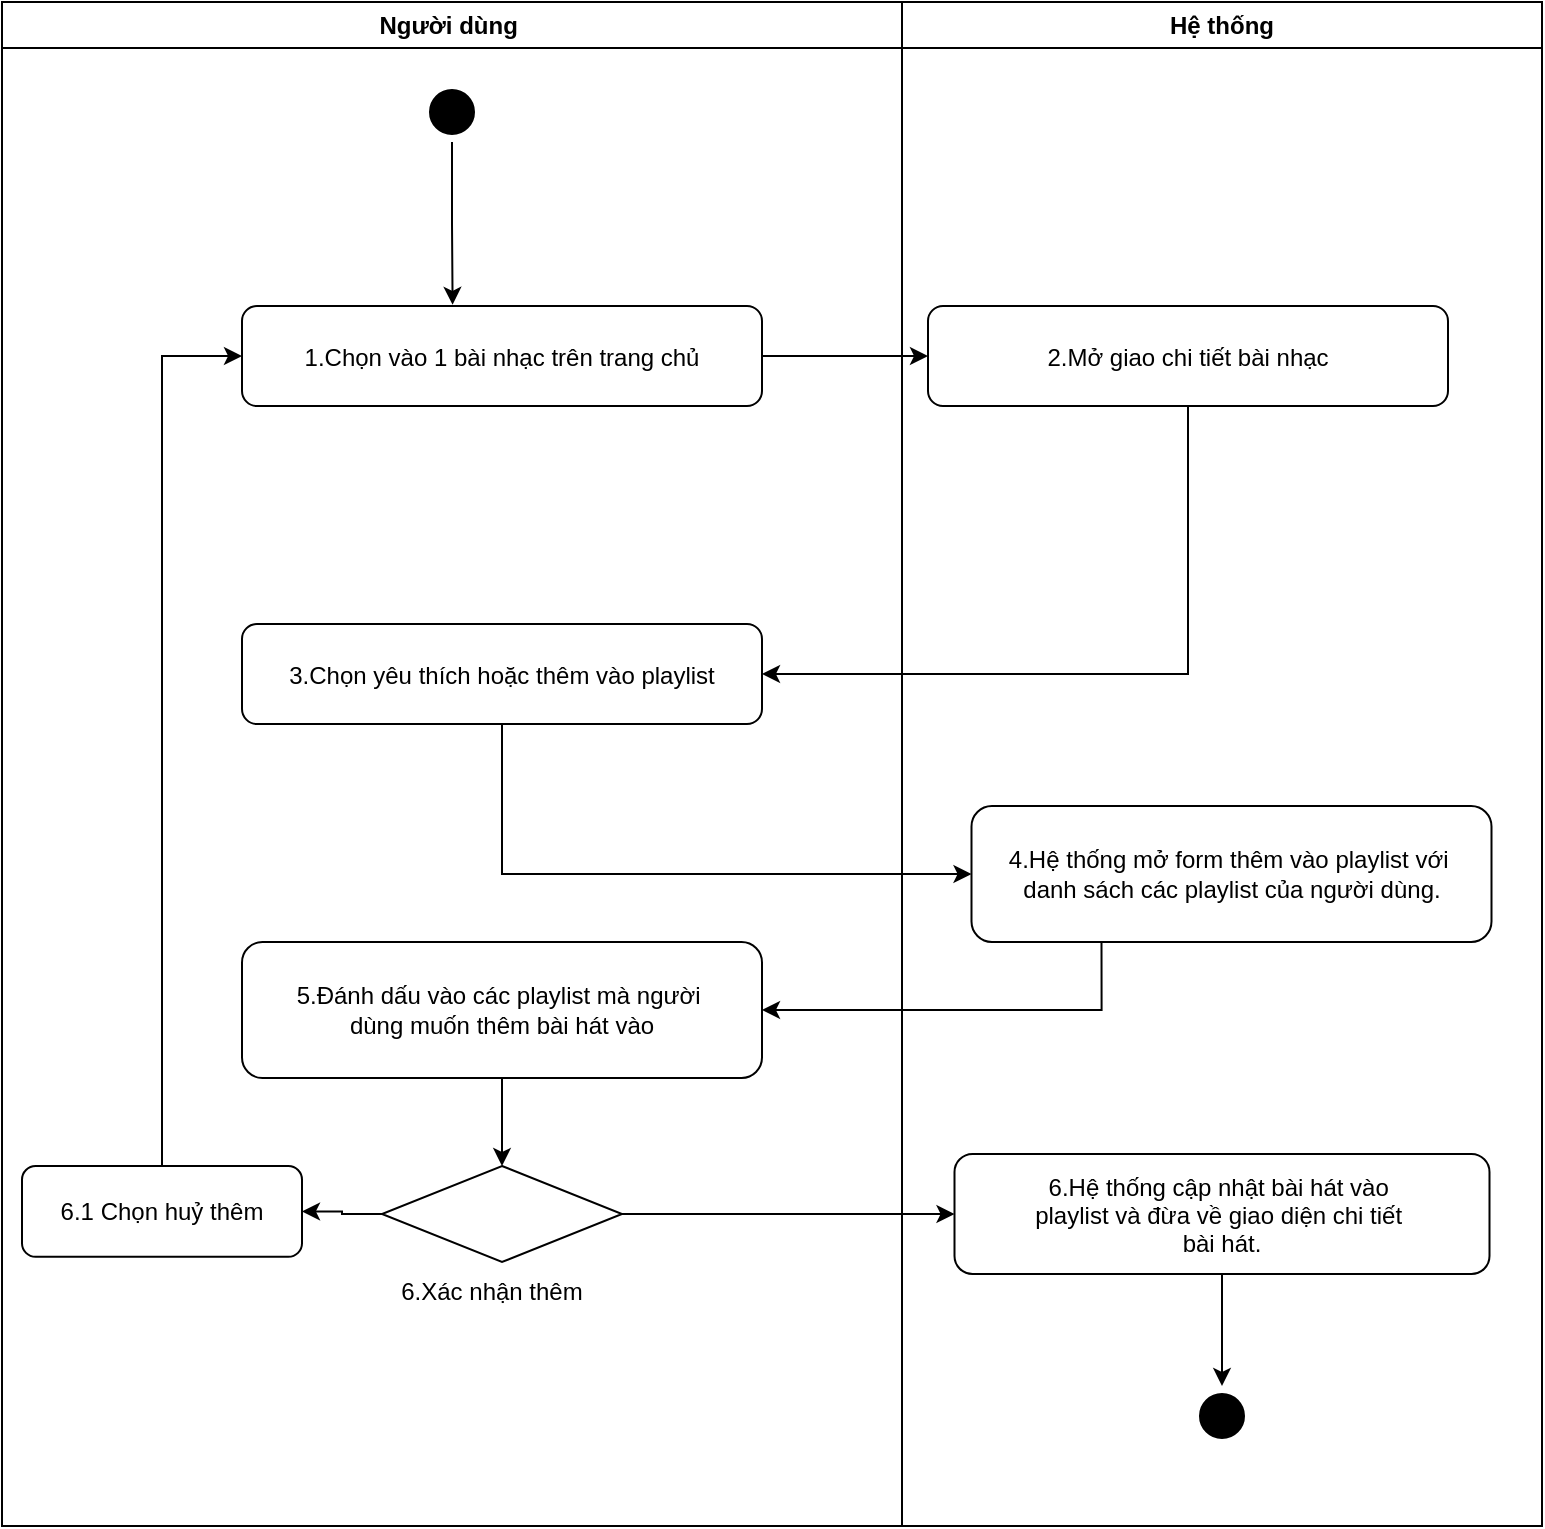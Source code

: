 <mxfile version="28.1.2">
  <diagram name="Page-1" id="e7e014a7-5840-1c2e-5031-d8a46d1fe8dd">
    <mxGraphModel dx="2658" dy="894" grid="1" gridSize="10" guides="1" tooltips="1" connect="1" arrows="1" fold="1" page="1" pageScale="1" pageWidth="1169" pageHeight="826" background="none" math="0" shadow="0">
      <root>
        <mxCell id="0" />
        <mxCell id="1" parent="0" />
        <mxCell id="2" value="Người dùng " style="swimlane;whiteSpace=wrap" parent="1" vertex="1">
          <mxGeometry x="-10" y="128" width="450" height="762" as="geometry" />
        </mxCell>
        <mxCell id="5" value="" style="ellipse;shape=startState;fillColor=#000000;strokeColor=#000000;" parent="2" vertex="1">
          <mxGeometry x="210" y="40" width="30" height="30" as="geometry" />
        </mxCell>
        <mxCell id="7" value="3.Chọn yêu thích hoặc thêm vào playlist" style="rounded=1;" parent="2" vertex="1">
          <mxGeometry x="120" y="311" width="260" height="50" as="geometry" />
        </mxCell>
        <mxCell id="ofE1IKZhP1BckV__TYuj-32" value="1.Chọn vào 1 bài nhạc trên trang chủ" style="rounded=1;" parent="2" vertex="1">
          <mxGeometry x="120" y="152" width="260" height="50" as="geometry" />
        </mxCell>
        <mxCell id="ofE1IKZhP1BckV__TYuj-33" style="edgeStyle=orthogonalEdgeStyle;rounded=0;orthogonalLoop=1;jettySize=auto;html=1;exitX=0.5;exitY=1;exitDx=0;exitDy=0;entryX=0.405;entryY=-0.012;entryDx=0;entryDy=0;entryPerimeter=0;" parent="2" source="5" target="ofE1IKZhP1BckV__TYuj-32" edge="1">
          <mxGeometry relative="1" as="geometry" />
        </mxCell>
        <mxCell id="s9egA-n-uwzUiJ3B5Gmp-70" value="5.Đánh dấu vào các playlist mà người&amp;nbsp;&lt;div&gt;dùng muốn thêm bài hát vào&lt;/div&gt;" style="rounded=1;whiteSpace=wrap;html=1;" vertex="1" parent="2">
          <mxGeometry x="120" y="470" width="260" height="68" as="geometry" />
        </mxCell>
        <mxCell id="s9egA-n-uwzUiJ3B5Gmp-73" value="" style="rhombus;whiteSpace=wrap;html=1;" vertex="1" parent="2">
          <mxGeometry x="190" y="582" width="120" height="48" as="geometry" />
        </mxCell>
        <mxCell id="s9egA-n-uwzUiJ3B5Gmp-72" style="edgeStyle=orthogonalEdgeStyle;rounded=0;orthogonalLoop=1;jettySize=auto;html=1;exitX=0.5;exitY=1;exitDx=0;exitDy=0;" edge="1" parent="2" source="s9egA-n-uwzUiJ3B5Gmp-70" target="s9egA-n-uwzUiJ3B5Gmp-73">
          <mxGeometry relative="1" as="geometry">
            <mxPoint x="240" y="572" as="targetPoint" />
          </mxGeometry>
        </mxCell>
        <mxCell id="s9egA-n-uwzUiJ3B5Gmp-74" value="6.Xác nhận thêm" style="text;html=1;align=center;verticalAlign=middle;whiteSpace=wrap;rounded=0;" vertex="1" parent="2">
          <mxGeometry x="190" y="630" width="110" height="30" as="geometry" />
        </mxCell>
        <mxCell id="s9egA-n-uwzUiJ3B5Gmp-79" style="edgeStyle=orthogonalEdgeStyle;rounded=0;orthogonalLoop=1;jettySize=auto;html=1;exitX=0.5;exitY=0;exitDx=0;exitDy=0;entryX=0;entryY=0.5;entryDx=0;entryDy=0;" edge="1" parent="2" source="s9egA-n-uwzUiJ3B5Gmp-78" target="ofE1IKZhP1BckV__TYuj-32">
          <mxGeometry relative="1" as="geometry">
            <mxPoint x="100" y="112" as="targetPoint" />
          </mxGeometry>
        </mxCell>
        <mxCell id="s9egA-n-uwzUiJ3B5Gmp-78" value="6.1 Chọn huỷ thêm" style="rounded=1;whiteSpace=wrap;html=1;" vertex="1" parent="2">
          <mxGeometry x="10" y="582" width="140" height="45.43" as="geometry" />
        </mxCell>
        <mxCell id="s9egA-n-uwzUiJ3B5Gmp-77" style="edgeStyle=orthogonalEdgeStyle;rounded=0;orthogonalLoop=1;jettySize=auto;html=1;exitX=0;exitY=0.5;exitDx=0;exitDy=0;" edge="1" parent="2" source="s9egA-n-uwzUiJ3B5Gmp-73" target="s9egA-n-uwzUiJ3B5Gmp-78">
          <mxGeometry relative="1" as="geometry">
            <mxPoint x="140" y="606.571" as="targetPoint" />
          </mxGeometry>
        </mxCell>
        <mxCell id="3" value="Hệ thống" style="swimlane;whiteSpace=wrap" parent="1" vertex="1">
          <mxGeometry x="440" y="128" width="320" height="762" as="geometry" />
        </mxCell>
        <mxCell id="uvt4-mb7bjSLwskbyc6D-61" value="6.Hệ thống cập nhật bài hát vào &#xa;playlist và đừa về giao diện chi tiết &#xa;bài hát." style="rounded=1;" parent="3" vertex="1">
          <mxGeometry x="26.25" y="576" width="267.5" height="60" as="geometry" />
        </mxCell>
        <mxCell id="ofE1IKZhP1BckV__TYuj-31" value="2.Mở giao chi tiết bài nhạc" style="rounded=1;" parent="3" vertex="1">
          <mxGeometry x="13" y="152" width="260" height="50" as="geometry" />
        </mxCell>
        <mxCell id="s9egA-n-uwzUiJ3B5Gmp-57" value="" style="edgeStyle=orthogonalEdgeStyle;rounded=0;orthogonalLoop=1;jettySize=auto;html=1;exitX=0.5;exitY=1;exitDx=0;exitDy=0;" edge="1" parent="3" source="uvt4-mb7bjSLwskbyc6D-61" target="uvt4-mb7bjSLwskbyc6D-66">
          <mxGeometry relative="1" as="geometry">
            <mxPoint x="600" y="790" as="sourcePoint" />
            <mxPoint x="601" y="960" as="targetPoint" />
          </mxGeometry>
        </mxCell>
        <mxCell id="uvt4-mb7bjSLwskbyc6D-66" value="" style="ellipse;shape=startState;fillColor=#000000;strokeColor=#000000;" parent="3" vertex="1">
          <mxGeometry x="145" y="692" width="30" height="30" as="geometry" />
        </mxCell>
        <mxCell id="s9egA-n-uwzUiJ3B5Gmp-69" value="4.Hệ thống mở form thêm vào playlist với&amp;nbsp;&lt;div&gt;danh sách các playlist của người dùng.&lt;/div&gt;" style="rounded=1;whiteSpace=wrap;html=1;" vertex="1" parent="3">
          <mxGeometry x="34.75" y="402" width="260" height="68" as="geometry" />
        </mxCell>
        <mxCell id="ofE1IKZhP1BckV__TYuj-34" style="edgeStyle=orthogonalEdgeStyle;rounded=0;orthogonalLoop=1;jettySize=auto;html=1;exitX=1;exitY=0.5;exitDx=0;exitDy=0;entryX=0;entryY=0.5;entryDx=0;entryDy=0;" parent="1" source="ofE1IKZhP1BckV__TYuj-32" target="ofE1IKZhP1BckV__TYuj-31" edge="1">
          <mxGeometry relative="1" as="geometry" />
        </mxCell>
        <mxCell id="ofE1IKZhP1BckV__TYuj-35" style="edgeStyle=orthogonalEdgeStyle;rounded=0;orthogonalLoop=1;jettySize=auto;html=1;exitX=0.5;exitY=1;exitDx=0;exitDy=0;entryX=1;entryY=0.5;entryDx=0;entryDy=0;" parent="1" source="ofE1IKZhP1BckV__TYuj-31" target="7" edge="1">
          <mxGeometry relative="1" as="geometry" />
        </mxCell>
        <mxCell id="s9egA-n-uwzUiJ3B5Gmp-68" style="edgeStyle=orthogonalEdgeStyle;rounded=0;orthogonalLoop=1;jettySize=auto;html=1;exitX=0.5;exitY=1;exitDx=0;exitDy=0;entryX=0;entryY=0.5;entryDx=0;entryDy=0;" edge="1" parent="1" source="7" target="s9egA-n-uwzUiJ3B5Gmp-69">
          <mxGeometry relative="1" as="geometry">
            <mxPoint x="240" y="570" as="targetPoint" />
          </mxGeometry>
        </mxCell>
        <mxCell id="s9egA-n-uwzUiJ3B5Gmp-71" style="edgeStyle=orthogonalEdgeStyle;rounded=0;orthogonalLoop=1;jettySize=auto;html=1;exitX=0.25;exitY=1;exitDx=0;exitDy=0;entryX=1;entryY=0.5;entryDx=0;entryDy=0;" edge="1" parent="1" source="s9egA-n-uwzUiJ3B5Gmp-69" target="s9egA-n-uwzUiJ3B5Gmp-70">
          <mxGeometry relative="1" as="geometry" />
        </mxCell>
        <mxCell id="s9egA-n-uwzUiJ3B5Gmp-76" style="edgeStyle=orthogonalEdgeStyle;rounded=0;orthogonalLoop=1;jettySize=auto;html=1;exitX=1;exitY=0.5;exitDx=0;exitDy=0;entryX=0;entryY=0.5;entryDx=0;entryDy=0;" edge="1" parent="1" source="s9egA-n-uwzUiJ3B5Gmp-73" target="uvt4-mb7bjSLwskbyc6D-61">
          <mxGeometry relative="1" as="geometry" />
        </mxCell>
      </root>
    </mxGraphModel>
  </diagram>
</mxfile>
